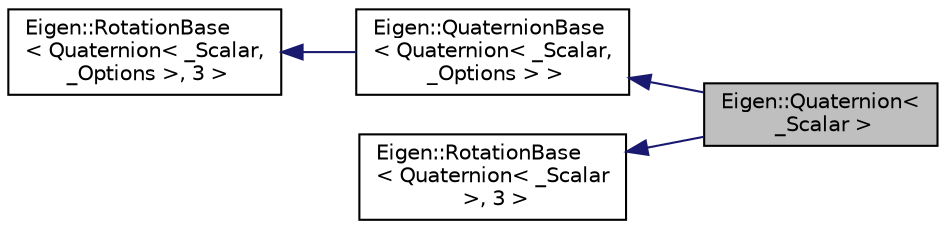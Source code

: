 digraph "Eigen::Quaternion&lt; _Scalar &gt;"
{
  edge [fontname="Helvetica",fontsize="10",labelfontname="Helvetica",labelfontsize="10"];
  node [fontname="Helvetica",fontsize="10",shape=record];
  rankdir="LR";
  Node1 [label="Eigen::Quaternion\<\l _Scalar \>",height=0.2,width=0.4,color="black", fillcolor="grey75", style="filled" fontcolor="black"];
  Node2 -> Node1 [dir="back",color="midnightblue",fontsize="10",style="solid",fontname="Helvetica"];
  Node2 [label="Eigen::QuaternionBase\l\< Quaternion\< _Scalar,\l _Options \> \>",height=0.2,width=0.4,color="black", fillcolor="white", style="filled",URL="$classEigen_1_1QuaternionBase.html"];
  Node3 -> Node2 [dir="back",color="midnightblue",fontsize="10",style="solid",fontname="Helvetica"];
  Node3 [label="Eigen::RotationBase\l\< Quaternion\< _Scalar,\l _Options \>, 3 \>",height=0.2,width=0.4,color="black", fillcolor="white", style="filled",URL="$classEigen_1_1RotationBase.html"];
  Node4 -> Node1 [dir="back",color="midnightblue",fontsize="10",style="solid",fontname="Helvetica"];
  Node4 [label="Eigen::RotationBase\l\< Quaternion\< _Scalar\l \>, 3 \>",height=0.2,width=0.4,color="black", fillcolor="white", style="filled",URL="$classEigen_1_1RotationBase.html"];
}
